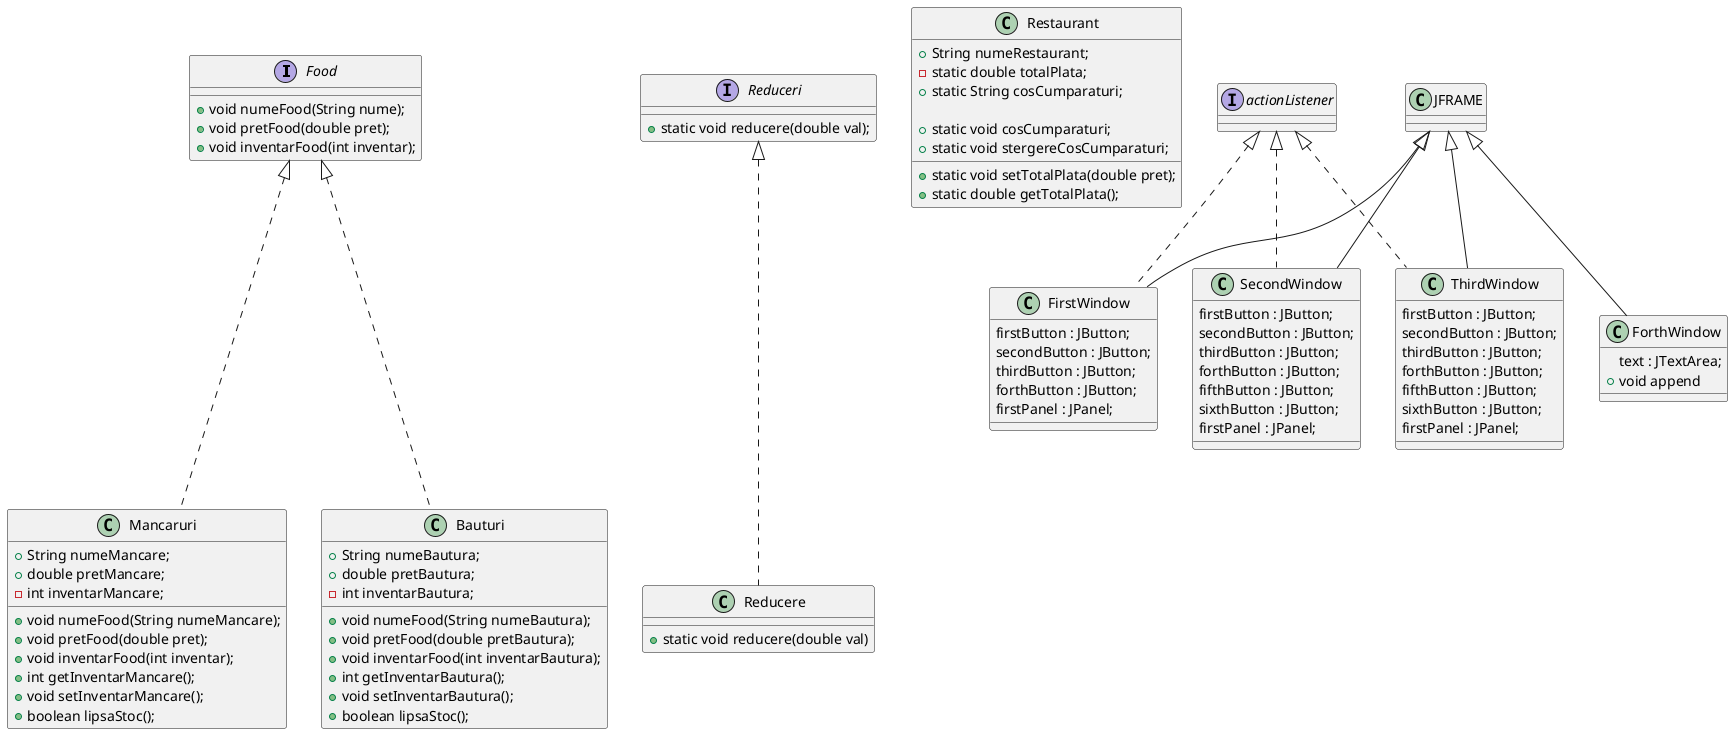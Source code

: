 @startuml
interface Food{
+ void numeFood(String nume);
+ void pretFood(double pret);
+ void inventarFood(int inventar);
}

Food <|... Mancaruri
Food<|... Bauturi

class Mancaruri{
+  String numeMancare;
+  double pretMancare;
- int inventarMancare;

+ void numeFood(String numeMancare);
+ void pretFood(double pret);
+ void inventarFood(int inventar);
+ int getInventarMancare();
+ void setInventarMancare();
+ boolean lipsaStoc();
}

class Bauturi{
+ String numeBautura;
+ double pretBautura;
- int inventarBautura;

+ void numeFood(String numeBautura);
+ void pretFood(double pretBautura);
+ void inventarFood(int inventarBautura);
+ int getInventarBautura();
+ void setInventarBautura();
+ boolean lipsaStoc();
}

interface Reduceri{
+ static void reducere(double val);
}

class Reducere{
+ static void reducere(double val)
}

Reduceri<|... Reducere

class Restaurant{
+ String numeRestaurant;
- static double totalPlata;
+ static String cosCumparaturi;

+ static void setTotalPlata(double pret);
+ static double getTotalPlata();
+ static void cosCumparaturi;
+ static void stergereCosCumparaturi;
}

class FirstWindow extends JFRAME implements actionListener{
firstButton : JButton;
secondButton : JButton;
thirdButton : JButton;
forthButton : JButton;
firstPanel : JPanel;
}

class SecondWindow extends JFRAME implements actionListener{
firstButton : JButton;
secondButton : JButton;
thirdButton : JButton;
forthButton : JButton;
fifthButton : JButton;
sixthButton : JButton;
firstPanel : JPanel;
}

class ThirdWindow extends JFRAME implements actionListener{
firstButton : JButton;
secondButton : JButton;
thirdButton : JButton;
forthButton : JButton;
fifthButton : JButton;
sixthButton : JButton;
firstPanel : JPanel;
}

class ForthWindow extends JFRAME{
text : JTextArea;
+ void append
}


@enduml